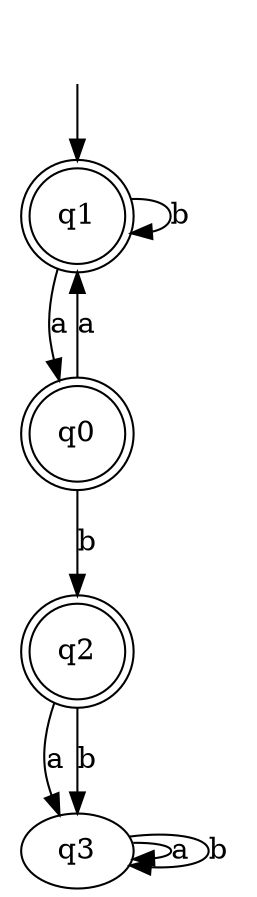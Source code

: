 digraph {
	start [style = "invis"]
	start -> "q1"
	"q0" [shape=doublecircle]
	"q1" [shape=doublecircle]
	"q0" -> "q1"
[label = "a"]	"q2" [shape=doublecircle]
	"q0" -> "q2"
[label = "b"]	"q1" -> "q0"
[label = "a"]	"q1" -> "q1"
[label = "b"]	"q3"
	"q2" -> "q3"
[label = "a"]	"q2" -> "q3"
[label = "b"]	"q3" -> "q3"
[label = "a"]	"q3" -> "q3"
[label = "b"]}